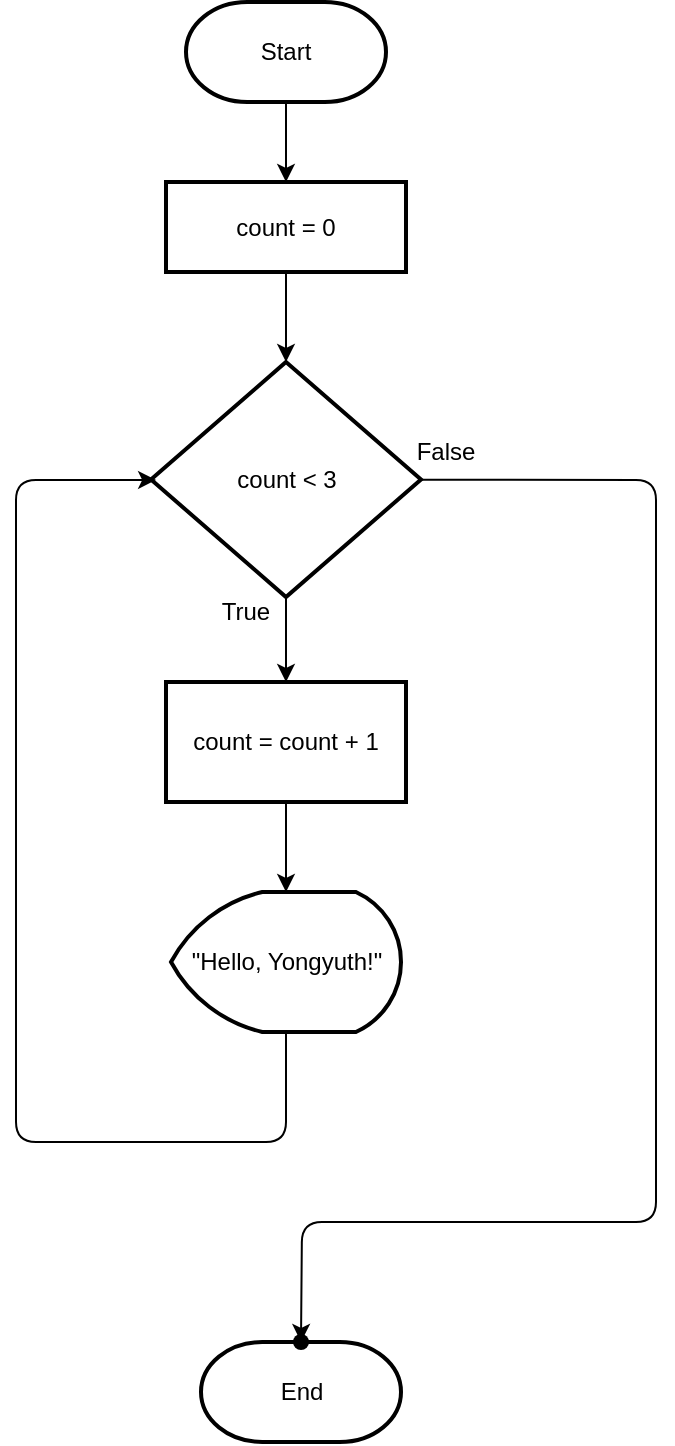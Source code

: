 <mxfile>
    <diagram id="32L4i_a3ggPctsGKjExE" name="Page-1">
        <mxGraphModel dx="1155" dy="610" grid="1" gridSize="10" guides="1" tooltips="1" connect="1" arrows="1" fold="1" page="1" pageScale="1" pageWidth="850" pageHeight="1100" math="0" shadow="0">
            <root>
                <mxCell id="0"/>
                <mxCell id="1" parent="0"/>
                <mxCell id="4" value="" style="edgeStyle=none;html=1;" parent="1" source="2" target="3" edge="1">
                    <mxGeometry relative="1" as="geometry"/>
                </mxCell>
                <mxCell id="2" value="Start" style="strokeWidth=2;html=1;shape=mxgraph.flowchart.terminator;whiteSpace=wrap;" parent="1" vertex="1">
                    <mxGeometry x="325" y="70" width="100" height="50" as="geometry"/>
                </mxCell>
                <mxCell id="6" value="" style="edgeStyle=none;html=1;" parent="1" source="3" target="5" edge="1">
                    <mxGeometry relative="1" as="geometry"/>
                </mxCell>
                <mxCell id="3" value="count = 0" style="whiteSpace=wrap;html=1;strokeWidth=2;" parent="1" vertex="1">
                    <mxGeometry x="315" y="160" width="120" height="45" as="geometry"/>
                </mxCell>
                <mxCell id="8" value="" style="edgeStyle=none;html=1;" parent="1" source="5" target="7" edge="1">
                    <mxGeometry relative="1" as="geometry"/>
                </mxCell>
                <mxCell id="16" value="" style="edgeStyle=none;html=1;" parent="1" source="5" target="15" edge="1">
                    <mxGeometry relative="1" as="geometry">
                        <Array as="points">
                            <mxPoint x="560" y="309"/>
                            <mxPoint x="560" y="520"/>
                            <mxPoint x="560" y="680"/>
                            <mxPoint x="383" y="680"/>
                        </Array>
                    </mxGeometry>
                </mxCell>
                <mxCell id="5" value="count &amp;lt; 3" style="rhombus;whiteSpace=wrap;html=1;strokeWidth=2;" parent="1" vertex="1">
                    <mxGeometry x="307.5" y="250" width="135" height="117.5" as="geometry"/>
                </mxCell>
                <mxCell id="10" value="" style="edgeStyle=none;html=1;" parent="1" source="7" target="9" edge="1">
                    <mxGeometry relative="1" as="geometry"/>
                </mxCell>
                <mxCell id="7" value="count = count + 1" style="whiteSpace=wrap;html=1;strokeWidth=2;" parent="1" vertex="1">
                    <mxGeometry x="315" y="410" width="120" height="60" as="geometry"/>
                </mxCell>
                <mxCell id="12" value="" style="edgeStyle=none;html=1;entryX=0.019;entryY=0.502;entryDx=0;entryDy=0;entryPerimeter=0;" parent="1" source="9" target="5" edge="1">
                    <mxGeometry relative="1" as="geometry">
                        <mxPoint x="305" y="309" as="targetPoint"/>
                        <Array as="points">
                            <mxPoint x="375" y="640"/>
                            <mxPoint x="240" y="640"/>
                            <mxPoint x="240" y="309"/>
                        </Array>
                    </mxGeometry>
                </mxCell>
                <mxCell id="9" value="&quot;Hello, Yongyuth!&quot;" style="strokeWidth=2;html=1;shape=mxgraph.flowchart.display;whiteSpace=wrap;" parent="1" vertex="1">
                    <mxGeometry x="317.5" y="515" width="115" height="70" as="geometry"/>
                </mxCell>
                <mxCell id="13" value="True" style="text;html=1;strokeColor=none;fillColor=none;align=center;verticalAlign=middle;whiteSpace=wrap;rounded=0;" parent="1" vertex="1">
                    <mxGeometry x="325" y="360" width="60" height="30" as="geometry"/>
                </mxCell>
                <mxCell id="14" value="End" style="strokeWidth=2;html=1;shape=mxgraph.flowchart.terminator;whiteSpace=wrap;" parent="1" vertex="1">
                    <mxGeometry x="332.5" y="740" width="100" height="50" as="geometry"/>
                </mxCell>
                <mxCell id="15" value="" style="shape=waypoint;sketch=0;size=6;pointerEvents=1;points=[];fillColor=default;resizable=0;rotatable=0;perimeter=centerPerimeter;snapToPoint=1;strokeWidth=2;" parent="1" vertex="1">
                    <mxGeometry x="362.5" y="720" width="40" height="40" as="geometry"/>
                </mxCell>
                <mxCell id="17" value="False" style="text;html=1;strokeColor=none;fillColor=none;align=center;verticalAlign=middle;whiteSpace=wrap;rounded=0;" parent="1" vertex="1">
                    <mxGeometry x="425" y="280" width="60" height="30" as="geometry"/>
                </mxCell>
            </root>
        </mxGraphModel>
    </diagram>
</mxfile>